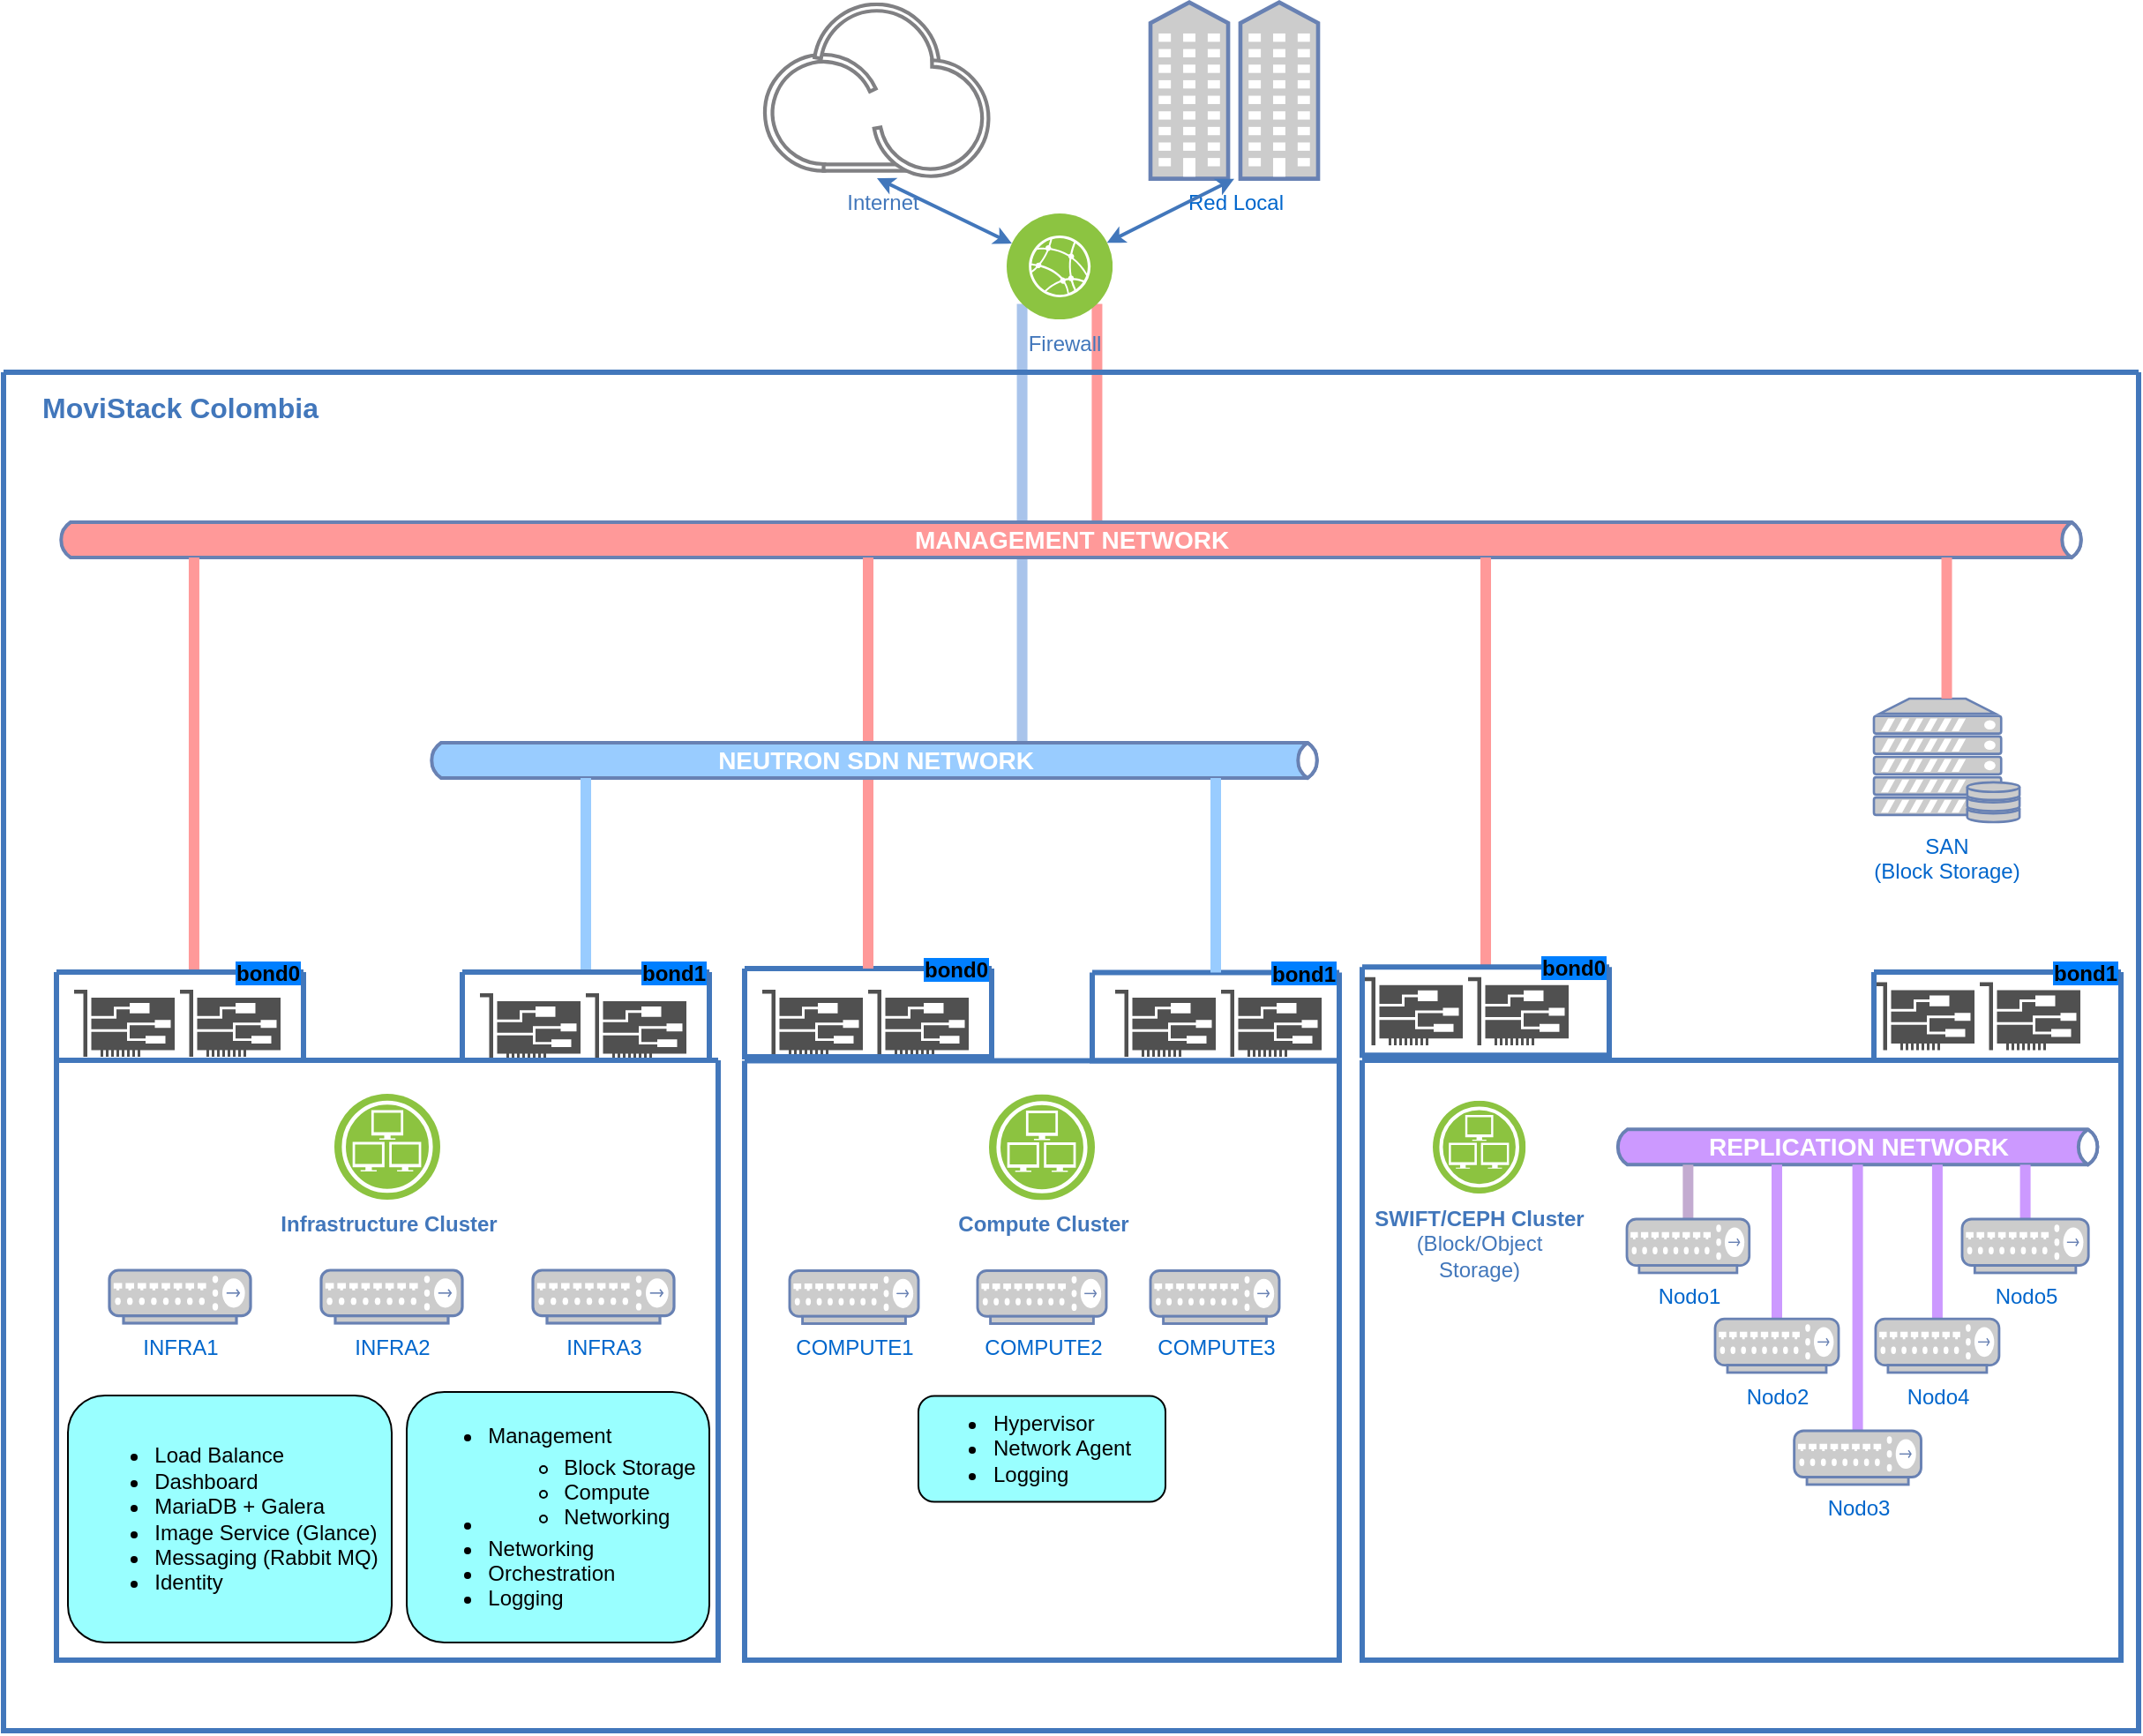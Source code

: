 <mxfile compressed="true" version="13.9.6" type="github"><diagram id="2f404044-711c-603c-8f00-f6bb4c023d3c" name="Page-1"><mxGraphModel dx="2730" dy="2779" grid="1" gridSize="10" guides="1" tooltips="1" connect="1" arrows="1" fold="1" page="1" pageScale="1" pageWidth="1100" pageHeight="850" background="#ffffff" math="0" shadow="0"><root><mxCell id="0"/><mxCell id="1" parent="0"/><mxCell id="TJGVynn4FpxAebqBIFAy-250" value="" style="strokeColor=#FF9999;edgeStyle=none;rounded=0;endArrow=none;html=1;strokeWidth=6;exitX=1;exitY=1;exitDx=0;exitDy=0;" parent="1" source="119" target="TJGVynn4FpxAebqBIFAy-249" edge="1"><mxGeometry relative="1" as="geometry"><mxPoint x="577.59" y="-710" as="sourcePoint"/></mxGeometry></mxCell><mxCell id="TJGVynn4FpxAebqBIFAy-276" value="" style="strokeColor=#A9C4EB;edgeStyle=none;rounded=0;endArrow=none;html=1;strokeWidth=6;exitX=0;exitY=1;exitDx=0;exitDy=0;" parent="1" source="119" target="TJGVynn4FpxAebqBIFAy-274" edge="1"><mxGeometry relative="1" as="geometry"><mxPoint x="360" y="-634.5" as="sourcePoint"/></mxGeometry></mxCell><mxCell id="63" value="d" style="swimlane;shadow=0;strokeColor=#4277BB;fillColor=#ffffff;fontColor=none;align=right;startSize=0;collapsible=0;noLabel=1;strokeWidth=3;" parent="1" vertex="1"><mxGeometry x="-30" y="-780" width="1210" height="770" as="geometry"/></mxCell><mxCell id="W-GB8yZFWHFLZVf2lTvD-190" value="" style="group" parent="63" vertex="1" connectable="0"><mxGeometry x="1060" y="345.701" width="140" height="44.299" as="geometry"/></mxCell><mxCell id="W-GB8yZFWHFLZVf2lTvD-191" value="" style="pointerEvents=1;shadow=0;dashed=0;html=1;strokeColor=none;fillColor=#505050;labelPosition=center;verticalLabelPosition=bottom;verticalAlign=top;outlineConnect=0;align=center;shape=mxgraph.office.devices.nic;" parent="W-GB8yZFWHFLZVf2lTvD-190" vertex="1"><mxGeometry width="57" height="38.606" as="geometry"/></mxCell><mxCell id="W-GB8yZFWHFLZVf2lTvD-193" value="bond1" style="swimlane;shadow=0;labelBackgroundColor=#007FFF;strokeColor=#4277BB;fillColor=none;gradientColor=none;fontColor=#000000;align=right;collapsible=0;startSize=0;strokeWidth=3;" parent="W-GB8yZFWHFLZVf2lTvD-190" vertex="1"><mxGeometry y="-5.701" width="140" height="50" as="geometry"/></mxCell><mxCell id="W-GB8yZFWHFLZVf2lTvD-192" value="" style="pointerEvents=1;shadow=0;dashed=0;html=1;strokeColor=none;fillColor=#505050;labelPosition=center;verticalLabelPosition=bottom;verticalAlign=top;outlineConnect=0;align=center;shape=mxgraph.office.devices.nic;" parent="W-GB8yZFWHFLZVf2lTvD-190" vertex="1"><mxGeometry x="60" width="57" height="38.606" as="geometry"/></mxCell><mxCell id="107" value="&lt;div&gt;MoviStack Colombia&lt;br&gt;&lt;/div&gt;" style="text;html=1;align=left;verticalAlign=middle;fontColor=#4277BB;shadow=0;dashed=0;strokeColor=none;fillColor=none;labelBackgroundColor=none;fontStyle=1;fontSize=16;spacingLeft=5;" parent="63" vertex="1"><mxGeometry x="15" y="10" width="150" height="20" as="geometry"/></mxCell><mxCell id="185" style="edgeStyle=orthogonalEdgeStyle;rounded=0;html=1;exitX=0.75;exitY=0;entryX=0.75;entryY=0;labelBackgroundColor=#ffffff;startArrow=classic;startFill=1;startSize=4;endSize=4;jettySize=auto;orthogonalLoop=1;strokeColor=#EDC11C;strokeWidth=2;fontSize=12;fontColor=#4277BB;" parent="63" edge="1"><mxGeometry relative="1" as="geometry"><mxPoint x="88.416" y="193.167" as="sourcePoint"/><mxPoint x="88.416" y="193.167" as="targetPoint"/></mxGeometry></mxCell><mxCell id="174" value="" style="swimlane;shadow=0;labelBackgroundColor=#007FFF;strokeColor=#4277BB;fillColor=none;gradientColor=none;fontColor=#000000;align=right;collapsible=0;startSize=0;strokeWidth=3;" parent="63" vertex="1"><mxGeometry x="30" y="390" width="375" height="340" as="geometry"/></mxCell><mxCell id="176" value="&lt;b&gt;Infrastructure Cluster&lt;/b&gt;" style="aspect=fixed;perimeter=ellipsePerimeter;html=1;align=center;shadow=0;dashed=0;image;image=img/lib/ibm/infrastructure/infrastructure_services.svg;labelBackgroundColor=none;strokeColor=#4277BB;strokeWidth=2;fillColor=none;gradientColor=none;fontSize=12;fontColor=#4277BB;" parent="174" vertex="1"><mxGeometry x="157.5" y="19" width="60" height="60" as="geometry"/></mxCell><mxCell id="r0c3RGa3e9_HJlfcR4p_-209" value="INFRA1" style="fontColor=#0066CC;verticalAlign=top;verticalLabelPosition=bottom;labelPosition=center;align=center;html=1;outlineConnect=0;fillColor=#CCCCCC;strokeColor=#6881B3;gradientColor=none;gradientDirection=north;strokeWidth=2;shape=mxgraph.networks.hub;" parent="174" vertex="1"><mxGeometry x="30" y="119" width="80" height="30" as="geometry"/></mxCell><mxCell id="r0c3RGa3e9_HJlfcR4p_-224" value="INFRA3" style="fontColor=#0066CC;verticalAlign=top;verticalLabelPosition=bottom;labelPosition=center;align=center;html=1;outlineConnect=0;fillColor=#CCCCCC;strokeColor=#6881B3;gradientColor=none;gradientDirection=north;strokeWidth=2;shape=mxgraph.networks.hub;" parent="174" vertex="1"><mxGeometry x="270" y="119" width="80" height="30" as="geometry"/></mxCell><mxCell id="r0c3RGa3e9_HJlfcR4p_-223" value="INFRA2" style="fontColor=#0066CC;verticalAlign=top;verticalLabelPosition=bottom;labelPosition=center;align=center;html=1;outlineConnect=0;fillColor=#CCCCCC;strokeColor=#6881B3;gradientColor=none;gradientDirection=north;strokeWidth=2;shape=mxgraph.networks.hub;" parent="174" vertex="1"><mxGeometry x="150" y="119" width="80" height="30" as="geometry"/></mxCell><mxCell id="TJGVynn4FpxAebqBIFAy-223" value="&lt;div align=&quot;left&quot;&gt;&lt;ul&gt;&lt;li&gt;Load Balance&lt;/li&gt;&lt;li&gt;Dashboard&lt;/li&gt;&lt;li&gt;MariaDB + Galera&lt;/li&gt;&lt;li&gt;Image Service (Glance)&lt;/li&gt;&lt;li&gt;Messaging (Rabbit MQ)&lt;/li&gt;&lt;li&gt;Identity &lt;/li&gt;&lt;/ul&gt;&lt;/div&gt;" style="shape=ext;rounded=1;html=1;whiteSpace=wrap;fillColor=#99FFFF;" parent="174" vertex="1"><mxGeometry x="6.5" y="190" width="183.5" height="140" as="geometry"/></mxCell><mxCell id="TJGVynn4FpxAebqBIFAy-224" value="&lt;div align=&quot;left&quot;&gt;&lt;ul&gt;&lt;li&gt;Management&lt;/li&gt;&lt;li&gt;&lt;table&gt;&lt;tbody&gt;&lt;tr&gt;&lt;td&gt;&lt;ul&gt;&lt;li&gt;Block Storage&lt;/li&gt;&lt;li&gt;Compute&lt;/li&gt;&lt;li&gt;Networking&lt;/li&gt;&lt;/ul&gt;&lt;/td&gt;&lt;/tr&gt;&lt;/tbody&gt;&lt;/table&gt;&lt;/li&gt;&lt;li&gt;Networking&lt;/li&gt;&lt;li&gt;Orchestration&lt;/li&gt;&lt;li&gt;Logging&lt;/li&gt;&lt;/ul&gt;&lt;/div&gt;" style="shape=ext;rounded=1;html=1;whiteSpace=wrap;fillColor=#99FFFF;" parent="174" vertex="1"><mxGeometry x="198.5" y="188" width="171.5" height="142" as="geometry"/></mxCell><mxCell id="TJGVynn4FpxAebqBIFAy-228" value="" style="group" parent="63" vertex="1" connectable="0"><mxGeometry x="430" y="330" width="337" height="400" as="geometry"/></mxCell><mxCell id="TJGVynn4FpxAebqBIFAy-194" value="" style="swimlane;shadow=0;labelBackgroundColor=#007FFF;strokeColor=#4277BB;fillColor=none;gradientColor=none;fontColor=#000000;align=right;collapsible=0;startSize=0;strokeWidth=3;" parent="TJGVynn4FpxAebqBIFAy-228" vertex="1"><mxGeometry x="-10" y="60.25" width="337" height="339.75" as="geometry"/></mxCell><mxCell id="TJGVynn4FpxAebqBIFAy-195" value="&lt;b&gt;Compute Cluster&lt;/b&gt;" style="aspect=fixed;perimeter=ellipsePerimeter;html=1;align=center;shadow=0;dashed=0;image;image=img/lib/ibm/infrastructure/infrastructure_services.svg;labelBackgroundColor=none;strokeColor=#4277BB;strokeWidth=2;fillColor=none;gradientColor=none;fontSize=12;fontColor=#4277BB;" parent="TJGVynn4FpxAebqBIFAy-194" vertex="1"><mxGeometry x="138.5" y="19" width="60" height="60" as="geometry"/></mxCell><mxCell id="TJGVynn4FpxAebqBIFAy-196" value="COMPUTE1" style="fontColor=#0066CC;verticalAlign=top;verticalLabelPosition=bottom;labelPosition=center;align=center;html=1;outlineConnect=0;fillColor=#CCCCCC;strokeColor=#6881B3;gradientColor=none;gradientDirection=north;strokeWidth=2;shape=mxgraph.networks.hub;" parent="TJGVynn4FpxAebqBIFAy-194" vertex="1"><mxGeometry x="25.5" y="119" width="73" height="30" as="geometry"/></mxCell><mxCell id="TJGVynn4FpxAebqBIFAy-197" value="COMPUTE3" style="fontColor=#0066CC;verticalAlign=top;verticalLabelPosition=bottom;labelPosition=center;align=center;html=1;outlineConnect=0;fillColor=#CCCCCC;strokeColor=#6881B3;gradientColor=none;gradientDirection=north;strokeWidth=2;shape=mxgraph.networks.hub;" parent="TJGVynn4FpxAebqBIFAy-194" vertex="1"><mxGeometry x="230" y="119" width="73" height="30" as="geometry"/></mxCell><mxCell id="TJGVynn4FpxAebqBIFAy-198" value="COMPUTE2" style="fontColor=#0066CC;verticalAlign=top;verticalLabelPosition=bottom;labelPosition=center;align=center;html=1;outlineConnect=0;fillColor=#CCCCCC;strokeColor=#6881B3;gradientColor=none;gradientDirection=north;strokeWidth=2;shape=mxgraph.networks.hub;" parent="TJGVynn4FpxAebqBIFAy-194" vertex="1"><mxGeometry x="132" y="119" width="73" height="30" as="geometry"/></mxCell><mxCell id="TJGVynn4FpxAebqBIFAy-202" value="&lt;ul&gt;&lt;li&gt;Hypervisor&lt;/li&gt;&lt;li&gt;Network Agent&lt;/li&gt;&lt;li&gt;Logging&lt;/li&gt;&lt;/ul&gt;" style="shape=ext;rounded=1;html=1;whiteSpace=wrap;fillColor=#99FFFF;align=left;" parent="TJGVynn4FpxAebqBIFAy-194" vertex="1"><mxGeometry x="98.5" y="190" width="140" height="60" as="geometry"/></mxCell><mxCell id="TJGVynn4FpxAebqBIFAy-240" value="" style="group" parent="TJGVynn4FpxAebqBIFAy-228" vertex="1" connectable="0"><mxGeometry y="20" width="140" height="38" as="geometry"/></mxCell><mxCell id="TJGVynn4FpxAebqBIFAy-236" value="" style="pointerEvents=1;shadow=0;dashed=0;html=1;strokeColor=none;fillColor=#505050;labelPosition=center;verticalLabelPosition=bottom;verticalAlign=top;outlineConnect=0;align=center;shape=mxgraph.office.devices.nic;" parent="TJGVynn4FpxAebqBIFAy-240" vertex="1"><mxGeometry width="57" height="38" as="geometry"/></mxCell><mxCell id="TJGVynn4FpxAebqBIFAy-237" value="" style="pointerEvents=1;shadow=0;dashed=0;html=1;strokeColor=none;fillColor=#505050;labelPosition=center;verticalLabelPosition=bottom;verticalAlign=top;outlineConnect=0;align=center;shape=mxgraph.office.devices.nic;" parent="TJGVynn4FpxAebqBIFAy-240" vertex="1"><mxGeometry x="60" width="57" height="38" as="geometry"/></mxCell><mxCell id="TJGVynn4FpxAebqBIFAy-241" value="" style="group" parent="TJGVynn4FpxAebqBIFAy-228" vertex="1" connectable="0"><mxGeometry x="200" y="20" width="117" height="38" as="geometry"/></mxCell><mxCell id="TJGVynn4FpxAebqBIFAy-238" value="" style="pointerEvents=1;shadow=0;dashed=0;html=1;strokeColor=none;fillColor=#505050;labelPosition=center;verticalLabelPosition=bottom;verticalAlign=top;outlineConnect=0;align=center;shape=mxgraph.office.devices.nic;" parent="TJGVynn4FpxAebqBIFAy-241" vertex="1"><mxGeometry width="57" height="38" as="geometry"/></mxCell><mxCell id="TJGVynn4FpxAebqBIFAy-239" value="" style="pointerEvents=1;shadow=0;dashed=0;html=1;strokeColor=none;fillColor=#505050;labelPosition=center;verticalLabelPosition=bottom;verticalAlign=top;outlineConnect=0;align=center;shape=mxgraph.office.devices.nic;" parent="TJGVynn4FpxAebqBIFAy-241" vertex="1"><mxGeometry x="60" width="57" height="38" as="geometry"/></mxCell><mxCell id="TJGVynn4FpxAebqBIFAy-313" value="bond0" style="swimlane;shadow=0;labelBackgroundColor=#007FFF;strokeColor=#4277BB;fillColor=none;gradientColor=none;fontColor=#000000;align=right;collapsible=0;startSize=0;strokeWidth=3;" parent="TJGVynn4FpxAebqBIFAy-228" vertex="1"><mxGeometry x="-10" y="8" width="140" height="50" as="geometry"/></mxCell><mxCell id="TJGVynn4FpxAebqBIFAy-317" value="bond1" style="swimlane;shadow=0;labelBackgroundColor=#007FFF;strokeColor=#4277BB;fillColor=none;gradientColor=none;fontColor=#000000;align=right;collapsible=0;startSize=0;strokeWidth=3;" parent="TJGVynn4FpxAebqBIFAy-228" vertex="1"><mxGeometry x="187" y="10.25" width="140" height="50" as="geometry"/></mxCell><mxCell id="cRJQLeUhSExgf8Py-p7z-206" value="&lt;div&gt;SAN &lt;br&gt;&lt;/div&gt;&lt;div&gt;(Block Storage)&lt;/div&gt;" style="fontColor=#0066CC;verticalAlign=top;verticalLabelPosition=bottom;labelPosition=center;align=center;html=1;outlineConnect=0;fillColor=#CCCCCC;strokeColor=#6881B3;gradientColor=none;gradientDirection=north;strokeWidth=2;shape=mxgraph.networks.server_storage;" parent="63" vertex="1"><mxGeometry x="1060" y="185" width="82.54" height="70" as="geometry"/></mxCell><mxCell id="TJGVynn4FpxAebqBIFAy-249" value="&lt;font style=&quot;font-size: 14px&quot;&gt;&lt;b&gt;MANAGEMENT NETWORK&lt;/b&gt;&lt;/font&gt;" style="html=1;fillColor=#FF9999;strokeColor=#6881B3;gradientColor=none;gradientDirection=north;strokeWidth=2;shape=mxgraph.networks.bus;gradientColor=none;gradientDirection=north;fontColor=#ffffff;perimeter=backbonePerimeter;backboneSize=20;" parent="63" vertex="1"><mxGeometry x="30" y="60" width="1150" height="70" as="geometry"/></mxCell><mxCell id="TJGVynn4FpxAebqBIFAy-254" value="" style="strokeColor=#FF9999;edgeStyle=none;rounded=0;endArrow=none;html=1;strokeWidth=6;fillColor=#FFFFFF;exitX=0.557;exitY=0;exitDx=0;exitDy=0;exitPerimeter=0;" parent="63" source="TJGVynn4FpxAebqBIFAy-306" target="TJGVynn4FpxAebqBIFAy-249" edge="1"><mxGeometry relative="1" as="geometry"><mxPoint x="607.59" y="220" as="sourcePoint"/></mxGeometry></mxCell><mxCell id="TJGVynn4FpxAebqBIFAy-255" value="" style="strokeColor=#FF9999;edgeStyle=none;rounded=0;endArrow=none;html=1;strokeWidth=6;exitX=0.5;exitY=0;exitDx=0;exitDy=0;" parent="63" source="TJGVynn4FpxAebqBIFAy-313" target="TJGVynn4FpxAebqBIFAy-249" edge="1"><mxGeometry relative="1" as="geometry"><mxPoint x="667.59" y="220" as="sourcePoint"/></mxGeometry></mxCell><mxCell id="TJGVynn4FpxAebqBIFAy-256" value="" style="strokeColor=#FF9999;edgeStyle=none;rounded=0;endArrow=none;html=1;strokeWidth=6;exitX=0.5;exitY=0;exitDx=0;exitDy=0;" parent="63" source="TJGVynn4FpxAebqBIFAy-319" target="TJGVynn4FpxAebqBIFAy-249" edge="1"><mxGeometry relative="1" as="geometry"><mxPoint x="727.59" y="220" as="sourcePoint"/></mxGeometry></mxCell><mxCell id="TJGVynn4FpxAebqBIFAy-274" value="&lt;b&gt;&lt;font style=&quot;font-size: 14px&quot;&gt;NEUTRON SDN NETWORK&lt;/font&gt;&lt;/b&gt;" style="html=1;fillColor=#99CCFF;strokeColor=#6881B3;gradientColor=none;gradientDirection=north;strokeWidth=2;shape=mxgraph.networks.bus;gradientColor=none;gradientDirection=north;fontColor=#ffffff;perimeter=backbonePerimeter;backboneSize=20;" parent="63" vertex="1"><mxGeometry x="240" y="210" width="507" height="20" as="geometry"/></mxCell><mxCell id="TJGVynn4FpxAebqBIFAy-279" value="" style="strokeColor=#99CCFF;edgeStyle=none;rounded=0;endArrow=none;html=1;strokeWidth=6;fillColor=#99CCFF;exitX=0.5;exitY=0;exitDx=0;exitDy=0;" parent="63" source="TJGVynn4FpxAebqBIFAy-315" target="TJGVynn4FpxAebqBIFAy-274" edge="1"><mxGeometry relative="1" as="geometry"><mxPoint x="330" y="295.5" as="sourcePoint"/></mxGeometry></mxCell><mxCell id="TJGVynn4FpxAebqBIFAy-280" value="" style="strokeColor=#99CCFF;edgeStyle=none;rounded=0;endArrow=none;html=1;strokeWidth=6;fillColor=#99CCFF;exitX=0.5;exitY=0;exitDx=0;exitDy=0;" parent="63" source="TJGVynn4FpxAebqBIFAy-317" target="TJGVynn4FpxAebqBIFAy-274" edge="1"><mxGeometry relative="1" as="geometry"><mxPoint x="390" y="295.5" as="sourcePoint"/></mxGeometry></mxCell><mxCell id="TJGVynn4FpxAebqBIFAy-286" value="" style="strokeColor=#FF9999;edgeStyle=none;rounded=0;endArrow=none;html=1;strokeWidth=6;" parent="63" source="cRJQLeUhSExgf8Py-p7z-206" target="TJGVynn4FpxAebqBIFAy-249" edge="1"><mxGeometry relative="1" as="geometry"><mxPoint x="1100" y="520.001" as="sourcePoint"/><mxPoint x="1100" y="129" as="targetPoint"/></mxGeometry></mxCell><mxCell id="cRJQLeUhSExgf8Py-p7z-227" value="" style="swimlane;shadow=0;labelBackgroundColor=#007FFF;strokeColor=#4277BB;fillColor=none;gradientColor=none;fontColor=#000000;align=right;collapsible=0;startSize=0;strokeWidth=3;" parent="63" vertex="1"><mxGeometry x="770" y="390" width="430" height="340" as="geometry"/></mxCell><mxCell id="cRJQLeUhSExgf8Py-p7z-229" value="&lt;div&gt;&lt;b&gt;SWIFT/CEPH Cluster&lt;/b&gt;&lt;/div&gt;&lt;div&gt;(Block/Object &lt;br&gt;Storage)&lt;br&gt;&lt;/div&gt;" style="aspect=fixed;perimeter=ellipsePerimeter;html=1;align=center;shadow=0;dashed=0;image;image=img/lib/ibm/infrastructure/infrastructure_services.svg;labelBackgroundColor=none;strokeColor=#4277BB;strokeWidth=2;fillColor=none;gradientColor=none;fontSize=12;fontColor=#4277BB;" parent="cRJQLeUhSExgf8Py-p7z-227" vertex="1"><mxGeometry x="40.003" y="22.839" width="52.668" height="52.668" as="geometry"/></mxCell><mxCell id="TJGVynn4FpxAebqBIFAy-287" value="&lt;b&gt;&lt;font style=&quot;font-size: 14px&quot;&gt;REPLICATION NETWORK&lt;/font&gt;&lt;/b&gt;" style="html=1;fillColor=#CC99FF;strokeColor=#6881B3;gradientColor=none;gradientDirection=north;strokeWidth=2;shape=mxgraph.networks.bus;gradientColor=none;gradientDirection=north;fontColor=#ffffff;perimeter=backbonePerimeter;backboneSize=20;" parent="cRJQLeUhSExgf8Py-p7z-227" vertex="1"><mxGeometry x="142.29" y="-7.83" width="277" height="114" as="geometry"/></mxCell><mxCell id="TJGVynn4FpxAebqBIFAy-292" value="" style="strokeColor=#C3ABD0;edgeStyle=none;rounded=0;endArrow=none;html=1;strokeWidth=6;fillColor=#CC99FF;" parent="cRJQLeUhSExgf8Py-p7z-227" source="cRJQLeUhSExgf8Py-p7z-207" target="TJGVynn4FpxAebqBIFAy-287" edge="1"><mxGeometry relative="1" as="geometry"><mxPoint x="200" y="80" as="sourcePoint"/></mxGeometry></mxCell><mxCell id="TJGVynn4FpxAebqBIFAy-293" value="" style="strokeColor=#CC99FF;edgeStyle=none;rounded=0;endArrow=none;html=1;strokeWidth=6;fillColor=#FFFFFF;" parent="cRJQLeUhSExgf8Py-p7z-227" source="cRJQLeUhSExgf8Py-p7z-208" target="TJGVynn4FpxAebqBIFAy-287" edge="1"><mxGeometry relative="1" as="geometry"><mxPoint x="225" y="100" as="sourcePoint"/></mxGeometry></mxCell><mxCell id="TJGVynn4FpxAebqBIFAy-294" value="" style="strokeColor=#CC99FF;edgeStyle=none;rounded=0;endArrow=none;html=1;strokeWidth=6;fillColor=#FFFFFF;" parent="cRJQLeUhSExgf8Py-p7z-227" source="cRJQLeUhSExgf8Py-p7z-209" target="TJGVynn4FpxAebqBIFAy-287" edge="1"><mxGeometry relative="1" as="geometry"><mxPoint x="320" y="80" as="sourcePoint"/></mxGeometry></mxCell><mxCell id="TJGVynn4FpxAebqBIFAy-298" value="" style="strokeColor=#CC99FF;edgeStyle=none;rounded=0;endArrow=none;html=1;strokeWidth=6;fillColor=#FFFFFF;exitX=0.5;exitY=0;exitDx=0;exitDy=0;exitPerimeter=0;" parent="cRJQLeUhSExgf8Py-p7z-227" source="TJGVynn4FpxAebqBIFAy-296" target="TJGVynn4FpxAebqBIFAy-287" edge="1"><mxGeometry relative="1" as="geometry"><mxPoint x="226" y="220" as="sourcePoint"/><mxPoint x="225.585" y="-1" as="targetPoint"/></mxGeometry></mxCell><mxCell id="TJGVynn4FpxAebqBIFAy-300" value="" style="strokeColor=#CC99FF;edgeStyle=none;rounded=0;endArrow=none;html=1;strokeWidth=6;fillColor=#FFFFFF;exitX=0.5;exitY=0;exitDx=0;exitDy=0;exitPerimeter=0;" parent="cRJQLeUhSExgf8Py-p7z-227" source="TJGVynn4FpxAebqBIFAy-297" target="TJGVynn4FpxAebqBIFAy-287" edge="1"><mxGeometry relative="1" as="geometry"><mxPoint x="376" y="50" as="sourcePoint"/><mxPoint x="310.005" y="-1.999" as="targetPoint"/></mxGeometry></mxCell><mxCell id="cRJQLeUhSExgf8Py-p7z-207" value="Nodo1" style="fontColor=#0066CC;verticalAlign=top;verticalLabelPosition=bottom;labelPosition=center;align=center;html=1;outlineConnect=0;fillColor=#CCCCCC;strokeColor=#6881B3;gradientColor=none;gradientDirection=north;strokeWidth=2;shape=mxgraph.networks.hub;" parent="cRJQLeUhSExgf8Py-p7z-227" vertex="1"><mxGeometry x="150" y="90" width="69.37" height="30.48" as="geometry"/></mxCell><mxCell id="cRJQLeUhSExgf8Py-p7z-208" value="&lt;div&gt;Nodo2&lt;/div&gt;&lt;div&gt;&lt;br&gt;&lt;/div&gt;" style="fontColor=#0066CC;verticalAlign=top;verticalLabelPosition=bottom;labelPosition=center;align=center;html=1;outlineConnect=0;fillColor=#CCCCCC;strokeColor=#6881B3;gradientColor=none;gradientDirection=north;strokeWidth=2;shape=mxgraph.networks.hub;" parent="cRJQLeUhSExgf8Py-p7z-227" vertex="1"><mxGeometry x="200" y="146.52" width="70" height="30.48" as="geometry"/></mxCell><mxCell id="cRJQLeUhSExgf8Py-p7z-209" value="Nodo3" style="fontColor=#0066CC;verticalAlign=top;verticalLabelPosition=bottom;labelPosition=center;align=center;html=1;outlineConnect=0;fillColor=#CCCCCC;strokeColor=#6881B3;gradientColor=none;gradientDirection=north;strokeWidth=2;shape=mxgraph.networks.hub;" parent="cRJQLeUhSExgf8Py-p7z-227" vertex="1"><mxGeometry x="244.84" y="210" width="71.91" height="30.48" as="geometry"/></mxCell><mxCell id="TJGVynn4FpxAebqBIFAy-296" value="Nodo4" style="fontColor=#0066CC;verticalAlign=top;verticalLabelPosition=bottom;labelPosition=center;align=center;html=1;outlineConnect=0;fillColor=#CCCCCC;strokeColor=#6881B3;gradientColor=none;gradientDirection=north;strokeWidth=2;shape=mxgraph.networks.hub;" parent="cRJQLeUhSExgf8Py-p7z-227" vertex="1"><mxGeometry x="290.96" y="146.52" width="70" height="30.48" as="geometry"/></mxCell><mxCell id="TJGVynn4FpxAebqBIFAy-297" value="Nodo5" style="fontColor=#0066CC;verticalAlign=top;verticalLabelPosition=bottom;labelPosition=center;align=center;html=1;outlineConnect=0;fillColor=#CCCCCC;strokeColor=#6881B3;gradientColor=none;gradientDirection=north;strokeWidth=2;shape=mxgraph.networks.hub;" parent="cRJQLeUhSExgf8Py-p7z-227" vertex="1"><mxGeometry x="340" y="90" width="71.59" height="30.48" as="geometry"/></mxCell><mxCell id="TJGVynn4FpxAebqBIFAy-305" value="" style="group;shadow=0;" parent="63" vertex="1" connectable="0"><mxGeometry x="40" y="350" width="117" height="38" as="geometry"/></mxCell><mxCell id="TJGVynn4FpxAebqBIFAy-232" value="" style="pointerEvents=1;shadow=0;dashed=0;html=1;strokeColor=none;fillColor=#505050;labelPosition=center;verticalLabelPosition=bottom;verticalAlign=top;outlineConnect=0;align=center;shape=mxgraph.office.devices.nic;" parent="TJGVynn4FpxAebqBIFAy-305" vertex="1"><mxGeometry width="57" height="38" as="geometry"/></mxCell><mxCell id="TJGVynn4FpxAebqBIFAy-233" value="" style="pointerEvents=1;shadow=0;dashed=0;html=1;strokeColor=none;fillColor=#505050;labelPosition=center;verticalLabelPosition=bottom;verticalAlign=top;outlineConnect=0;align=center;shape=mxgraph.office.devices.nic;" parent="TJGVynn4FpxAebqBIFAy-305" vertex="1"><mxGeometry x="60" width="57" height="38" as="geometry"/></mxCell><mxCell id="TJGVynn4FpxAebqBIFAy-306" value="bond0" style="swimlane;shadow=0;labelBackgroundColor=#007FFF;strokeColor=#4277BB;fillColor=none;gradientColor=none;fontColor=#000000;align=right;collapsible=0;startSize=0;strokeWidth=3;" parent="63" vertex="1"><mxGeometry x="30" y="340" width="140" height="50" as="geometry"/></mxCell><mxCell id="TJGVynn4FpxAebqBIFAy-245" value="" style="group" parent="63" vertex="1" connectable="0"><mxGeometry x="770" y="342.851" width="140" height="44.299" as="geometry"/></mxCell><mxCell id="TJGVynn4FpxAebqBIFAy-246" value="" style="pointerEvents=1;shadow=0;dashed=0;html=1;strokeColor=none;fillColor=#505050;labelPosition=center;verticalLabelPosition=bottom;verticalAlign=top;outlineConnect=0;align=center;shape=mxgraph.office.devices.nic;" parent="TJGVynn4FpxAebqBIFAy-245" vertex="1"><mxGeometry width="57" height="38.606" as="geometry"/></mxCell><mxCell id="TJGVynn4FpxAebqBIFAy-247" value="" style="pointerEvents=1;shadow=0;dashed=0;html=1;strokeColor=none;fillColor=#505050;labelPosition=center;verticalLabelPosition=bottom;verticalAlign=top;outlineConnect=0;align=center;shape=mxgraph.office.devices.nic;" parent="TJGVynn4FpxAebqBIFAy-245" vertex="1"><mxGeometry x="60" width="57" height="38.606" as="geometry"/></mxCell><mxCell id="TJGVynn4FpxAebqBIFAy-319" value="bond0" style="swimlane;shadow=0;labelBackgroundColor=#007FFF;strokeColor=#4277BB;fillColor=none;gradientColor=none;fontColor=#000000;align=right;collapsible=0;startSize=0;strokeWidth=3;" parent="TJGVynn4FpxAebqBIFAy-245" vertex="1"><mxGeometry y="-5.701" width="140" height="50" as="geometry"/></mxCell><mxCell id="W-GB8yZFWHFLZVf2lTvD-196" value="" style="group" parent="63" vertex="1" connectable="0"><mxGeometry x="260" y="340" width="140" height="50" as="geometry"/></mxCell><mxCell id="TJGVynn4FpxAebqBIFAy-234" value="" style="pointerEvents=1;shadow=0;dashed=0;html=1;strokeColor=none;fillColor=#505050;labelPosition=center;verticalLabelPosition=bottom;verticalAlign=top;outlineConnect=0;align=center;shape=mxgraph.office.devices.nic;" parent="W-GB8yZFWHFLZVf2lTvD-196" vertex="1"><mxGeometry x="10" y="12" width="57" height="38" as="geometry"/></mxCell><mxCell id="TJGVynn4FpxAebqBIFAy-235" value="" style="pointerEvents=1;shadow=0;dashed=0;html=1;strokeColor=none;fillColor=#505050;labelPosition=center;verticalLabelPosition=bottom;verticalAlign=top;outlineConnect=0;align=center;shape=mxgraph.office.devices.nic;" parent="W-GB8yZFWHFLZVf2lTvD-196" vertex="1"><mxGeometry x="70" y="12" width="57" height="38" as="geometry"/></mxCell><mxCell id="TJGVynn4FpxAebqBIFAy-315" value="bond1" style="swimlane;shadow=0;labelBackgroundColor=#007FFF;strokeColor=#4277BB;fillColor=none;gradientColor=none;fontColor=#000000;align=right;collapsible=0;startSize=0;strokeWidth=3;" parent="W-GB8yZFWHFLZVf2lTvD-196" vertex="1"><mxGeometry width="140" height="50" as="geometry"/></mxCell><mxCell id="160" value="&lt;div&gt;Internet&lt;/div&gt;&lt;div&gt;&lt;br&gt;&lt;/div&gt;" style="aspect=fixed;perimeter=ellipsePerimeter;html=1;align=center;shadow=0;image;image=img/lib/ibm/miscellaneous/ibm_public_cloud.svg;labelBackgroundColor=none;strokeColor=none;strokeWidth=2;fillColor=#808080;gradientColor=none;fontSize=12;fontColor=#4277BB;rounded=0;verticalAlign=top;spacingLeft=5;labelPosition=center;verticalLabelPosition=bottom;" parent="1" vertex="1"><mxGeometry x="400" y="-989.67" width="130" height="99.67" as="geometry"/></mxCell><mxCell id="TJGVynn4FpxAebqBIFAy-191" value="Red Local" style="fontColor=#0066CC;verticalAlign=top;verticalLabelPosition=bottom;labelPosition=center;align=center;html=1;outlineConnect=0;fillColor=#CCCCCC;strokeColor=#6881B3;gradientColor=none;gradientDirection=north;strokeWidth=2;shape=mxgraph.networks.community;" parent="1" vertex="1"><mxGeometry x="620" y="-989.67" width="95" height="100" as="geometry"/></mxCell><mxCell id="189" style="rounded=0;html=1;labelBackgroundColor=#ffffff;startArrow=classic;startFill=1;startSize=4;endSize=4;jettySize=auto;orthogonalLoop=1;strokeColor=#4277BB;strokeWidth=2;fontSize=12;fontColor=#4277BB;exitX=0.5;exitY=1;exitDx=0;exitDy=0;" parent="1" source="160" target="119" edge="1"><mxGeometry relative="1" as="geometry"><mxPoint x="290" y="-450.286" as="sourcePoint"/></mxGeometry></mxCell><mxCell id="TJGVynn4FpxAebqBIFAy-193" style="rounded=0;html=1;labelBackgroundColor=#ffffff;startArrow=classic;startFill=1;startSize=4;endSize=4;jettySize=auto;orthogonalLoop=1;strokeColor=#4277BB;strokeWidth=2;fontSize=12;fontColor=#4277BB;exitX=0.5;exitY=1;exitDx=0;exitDy=0;exitPerimeter=0;" parent="1" source="TJGVynn4FpxAebqBIFAy-191" target="119" edge="1"><mxGeometry relative="1" as="geometry"><mxPoint x="960" y="-530" as="sourcePoint"/><mxPoint x="1015.129" y="-432.185" as="targetPoint"/></mxGeometry></mxCell><mxCell id="119" value="Firewall" style="aspect=fixed;perimeter=ellipsePerimeter;html=1;align=center;shadow=0;image;image=img/lib/ibm/infrastructure/edge_services.svg;labelBackgroundColor=none;strokeColor=none;strokeWidth=2;fillColor=#808080;gradientColor=none;fontSize=12;fontColor=#4277BB;rounded=0;verticalAlign=top;spacingLeft=5;" parent="1" vertex="1"><mxGeometry x="538.5" y="-870" width="60" height="60" as="geometry"/></mxCell></root></mxGraphModel></diagram></mxfile>